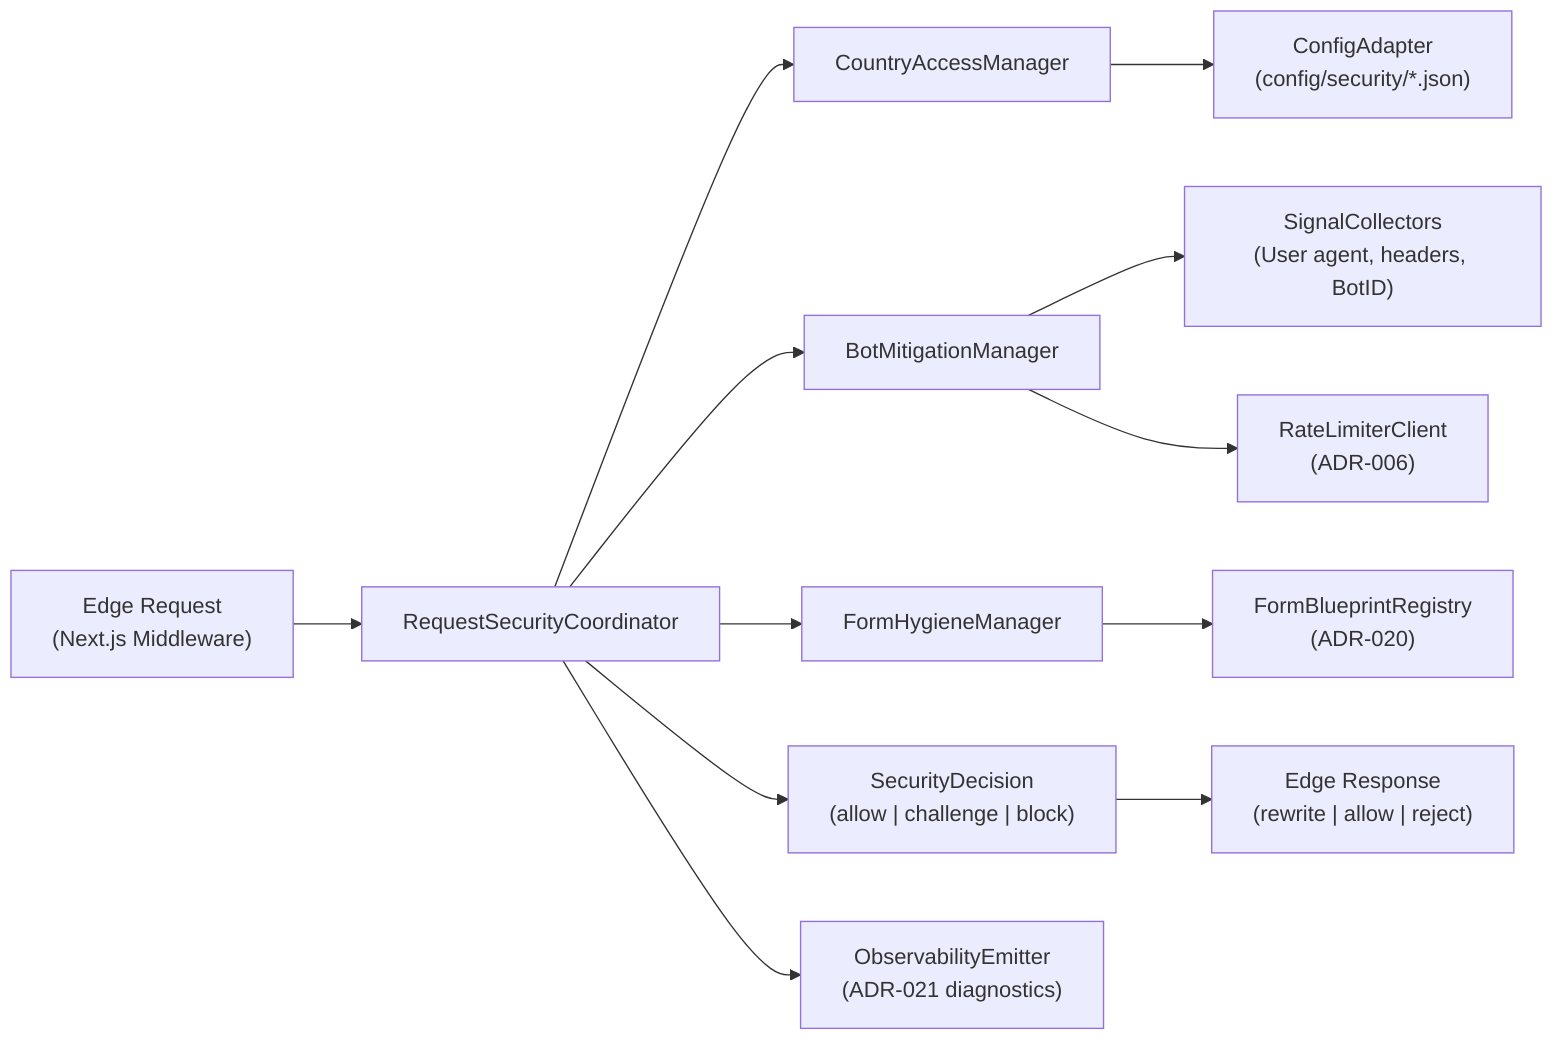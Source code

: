 graph LR
    EdgeRequest["Edge Request\n(Next.js Middleware)"] --> Coordinator["RequestSecurityCoordinator"]
    Coordinator --> CountryManager["CountryAccessManager"]
    Coordinator --> BotManager["BotMitigationManager"]
    Coordinator --> FormManager["FormHygieneManager"]
    CountryManager --> PolicyStore["ConfigAdapter\n(config/security/*.json)"]
    BotManager --> BotSignals["SignalCollectors\n(User agent, headers, BotID)"]
    BotManager --> RateLimiter["RateLimiterClient\n(ADR-006)"]
    FormManager --> FormBlueprint["FormBlueprintRegistry\n(ADR-020)"]
    Coordinator --> Decision["SecurityDecision\n(allow | challenge | block)"]
    Decision --> Response["Edge Response\n(rewrite | allow | reject)"]
    Coordinator --> Telemetry["ObservabilityEmitter\n(ADR-021 diagnostics)"]